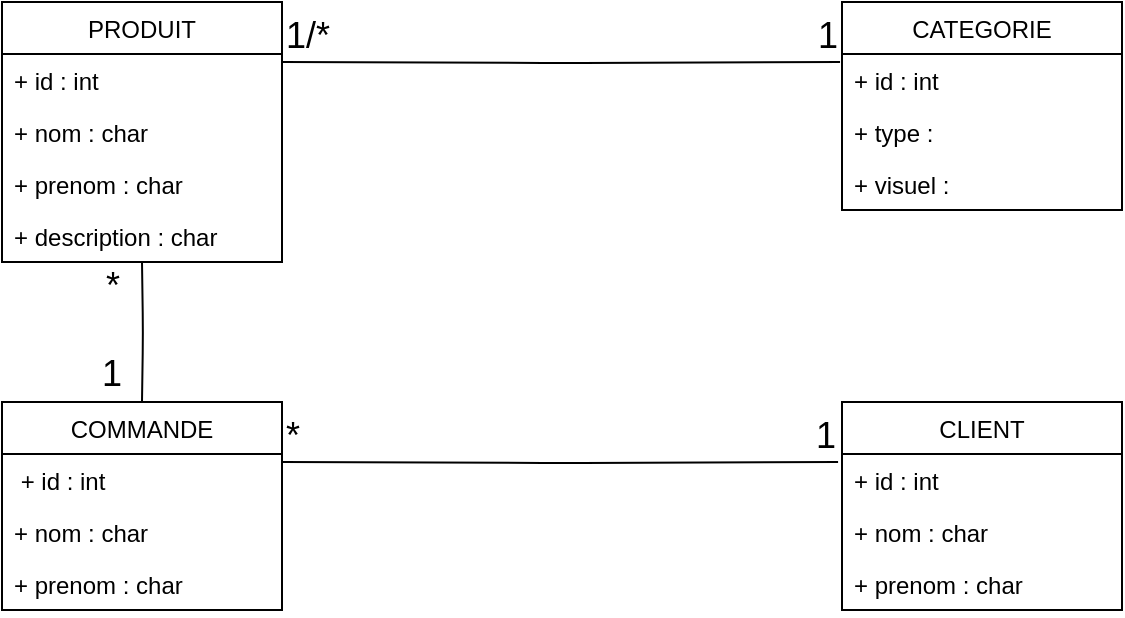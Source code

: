 <mxfile version="13.7.3" type="github">
  <diagram id="hxKLe8-lmR5lqBm9ec5w" name="Page-1">
    <mxGraphModel dx="1422" dy="775" grid="1" gridSize="10" guides="1" tooltips="1" connect="1" arrows="1" fold="1" page="1" pageScale="1" pageWidth="827" pageHeight="1169" background="none" math="0" shadow="0">
      <root>
        <mxCell id="0" />
        <mxCell id="1" parent="0" />
        <mxCell id="iHoyFPO_ZjTq_ncpUgUo-5" value="CATEGORIE" style="swimlane;fontStyle=0;childLayout=stackLayout;horizontal=1;startSize=26;fillColor=none;horizontalStack=0;resizeParent=1;resizeParentMax=0;resizeLast=0;collapsible=1;marginBottom=0;" vertex="1" parent="1">
          <mxGeometry x="540" y="120" width="140" height="104" as="geometry" />
        </mxCell>
        <mxCell id="iHoyFPO_ZjTq_ncpUgUo-6" value="+ id : int" style="text;strokeColor=none;fillColor=none;align=left;verticalAlign=top;spacingLeft=4;spacingRight=4;overflow=hidden;rotatable=0;points=[[0,0.5],[1,0.5]];portConstraint=eastwest;" vertex="1" parent="iHoyFPO_ZjTq_ncpUgUo-5">
          <mxGeometry y="26" width="140" height="26" as="geometry" />
        </mxCell>
        <mxCell id="iHoyFPO_ZjTq_ncpUgUo-7" value="+ type : " style="text;strokeColor=none;fillColor=none;align=left;verticalAlign=top;spacingLeft=4;spacingRight=4;overflow=hidden;rotatable=0;points=[[0,0.5],[1,0.5]];portConstraint=eastwest;" vertex="1" parent="iHoyFPO_ZjTq_ncpUgUo-5">
          <mxGeometry y="52" width="140" height="26" as="geometry" />
        </mxCell>
        <mxCell id="iHoyFPO_ZjTq_ncpUgUo-8" value="+ visuel : " style="text;strokeColor=none;fillColor=none;align=left;verticalAlign=top;spacingLeft=4;spacingRight=4;overflow=hidden;rotatable=0;points=[[0,0.5],[1,0.5]];portConstraint=eastwest;" vertex="1" parent="iHoyFPO_ZjTq_ncpUgUo-5">
          <mxGeometry y="78" width="140" height="26" as="geometry" />
        </mxCell>
        <mxCell id="iHoyFPO_ZjTq_ncpUgUo-13" value="CLIENT" style="swimlane;fontStyle=0;childLayout=stackLayout;horizontal=1;startSize=26;fillColor=none;horizontalStack=0;resizeParent=1;resizeParentMax=0;resizeLast=0;collapsible=1;marginBottom=0;" vertex="1" parent="1">
          <mxGeometry x="540" y="320" width="140" height="104" as="geometry" />
        </mxCell>
        <mxCell id="iHoyFPO_ZjTq_ncpUgUo-14" value="+ id : int" style="text;strokeColor=none;fillColor=none;align=left;verticalAlign=top;spacingLeft=4;spacingRight=4;overflow=hidden;rotatable=0;points=[[0,0.5],[1,0.5]];portConstraint=eastwest;" vertex="1" parent="iHoyFPO_ZjTq_ncpUgUo-13">
          <mxGeometry y="26" width="140" height="26" as="geometry" />
        </mxCell>
        <mxCell id="iHoyFPO_ZjTq_ncpUgUo-15" value="+ nom : char" style="text;strokeColor=none;fillColor=none;align=left;verticalAlign=top;spacingLeft=4;spacingRight=4;overflow=hidden;rotatable=0;points=[[0,0.5],[1,0.5]];portConstraint=eastwest;" vertex="1" parent="iHoyFPO_ZjTq_ncpUgUo-13">
          <mxGeometry y="52" width="140" height="26" as="geometry" />
        </mxCell>
        <mxCell id="iHoyFPO_ZjTq_ncpUgUo-16" value="+ prenom : char" style="text;strokeColor=none;fillColor=none;align=left;verticalAlign=top;spacingLeft=4;spacingRight=4;overflow=hidden;rotatable=0;points=[[0,0.5],[1,0.5]];portConstraint=eastwest;" vertex="1" parent="iHoyFPO_ZjTq_ncpUgUo-13">
          <mxGeometry y="78" width="140" height="26" as="geometry" />
        </mxCell>
        <mxCell id="iHoyFPO_ZjTq_ncpUgUo-1" value="PRODUIT" style="swimlane;fontStyle=0;childLayout=stackLayout;horizontal=1;startSize=26;fillColor=none;horizontalStack=0;resizeParent=1;resizeParentMax=0;resizeLast=0;collapsible=1;marginBottom=0;" vertex="1" parent="1">
          <mxGeometry x="120" y="120" width="140" height="130" as="geometry" />
        </mxCell>
        <mxCell id="iHoyFPO_ZjTq_ncpUgUo-2" value="+ id : int" style="text;strokeColor=none;fillColor=none;align=left;verticalAlign=top;spacingLeft=4;spacingRight=4;overflow=hidden;rotatable=0;points=[[0,0.5],[1,0.5]];portConstraint=eastwest;" vertex="1" parent="iHoyFPO_ZjTq_ncpUgUo-1">
          <mxGeometry y="26" width="140" height="26" as="geometry" />
        </mxCell>
        <mxCell id="iHoyFPO_ZjTq_ncpUgUo-3" value="+ nom : char" style="text;strokeColor=none;fillColor=none;align=left;verticalAlign=top;spacingLeft=4;spacingRight=4;overflow=hidden;rotatable=0;points=[[0,0.5],[1,0.5]];portConstraint=eastwest;" vertex="1" parent="iHoyFPO_ZjTq_ncpUgUo-1">
          <mxGeometry y="52" width="140" height="26" as="geometry" />
        </mxCell>
        <mxCell id="iHoyFPO_ZjTq_ncpUgUo-4" value="+ prenom : char" style="text;strokeColor=none;fillColor=none;align=left;verticalAlign=top;spacingLeft=4;spacingRight=4;overflow=hidden;rotatable=0;points=[[0,0.5],[1,0.5]];portConstraint=eastwest;" vertex="1" parent="iHoyFPO_ZjTq_ncpUgUo-1">
          <mxGeometry y="78" width="140" height="26" as="geometry" />
        </mxCell>
        <mxCell id="iHoyFPO_ZjTq_ncpUgUo-31" value="+ description : char" style="text;strokeColor=none;fillColor=none;align=left;verticalAlign=top;spacingLeft=4;spacingRight=4;overflow=hidden;rotatable=0;points=[[0,0.5],[1,0.5]];portConstraint=eastwest;" vertex="1" parent="iHoyFPO_ZjTq_ncpUgUo-1">
          <mxGeometry y="104" width="140" height="26" as="geometry" />
        </mxCell>
        <mxCell id="iHoyFPO_ZjTq_ncpUgUo-9" value="COMMANDE" style="swimlane;fontStyle=0;childLayout=stackLayout;horizontal=1;startSize=26;fillColor=none;horizontalStack=0;resizeParent=1;resizeParentMax=0;resizeLast=0;collapsible=1;marginBottom=0;" vertex="1" parent="1">
          <mxGeometry x="120" y="320" width="140" height="104" as="geometry" />
        </mxCell>
        <mxCell id="iHoyFPO_ZjTq_ncpUgUo-10" value=" + id : int" style="text;strokeColor=none;fillColor=none;align=left;verticalAlign=top;spacingLeft=4;spacingRight=4;overflow=hidden;rotatable=0;points=[[0,0.5],[1,0.5]];portConstraint=eastwest;" vertex="1" parent="iHoyFPO_ZjTq_ncpUgUo-9">
          <mxGeometry y="26" width="140" height="26" as="geometry" />
        </mxCell>
        <mxCell id="iHoyFPO_ZjTq_ncpUgUo-11" value="+ nom : char" style="text;strokeColor=none;fillColor=none;align=left;verticalAlign=top;spacingLeft=4;spacingRight=4;overflow=hidden;rotatable=0;points=[[0,0.5],[1,0.5]];portConstraint=eastwest;" vertex="1" parent="iHoyFPO_ZjTq_ncpUgUo-9">
          <mxGeometry y="52" width="140" height="26" as="geometry" />
        </mxCell>
        <mxCell id="iHoyFPO_ZjTq_ncpUgUo-12" value="+ prenom : char" style="text;strokeColor=none;fillColor=none;align=left;verticalAlign=top;spacingLeft=4;spacingRight=4;overflow=hidden;rotatable=0;points=[[0,0.5],[1,0.5]];portConstraint=eastwest;" vertex="1" parent="iHoyFPO_ZjTq_ncpUgUo-9">
          <mxGeometry y="78" width="140" height="26" as="geometry" />
        </mxCell>
        <mxCell id="iHoyFPO_ZjTq_ncpUgUo-17" value="" style="endArrow=none;html=1;edgeStyle=orthogonalEdgeStyle;entryX=-0.014;entryY=0.154;entryDx=0;entryDy=0;entryPerimeter=0;" edge="1" parent="1" target="iHoyFPO_ZjTq_ncpUgUo-14">
          <mxGeometry relative="1" as="geometry">
            <mxPoint x="260" y="350" as="sourcePoint" />
            <mxPoint x="420" y="350" as="targetPoint" />
            <Array as="points" />
          </mxGeometry>
        </mxCell>
        <mxCell id="iHoyFPO_ZjTq_ncpUgUo-18" value="&lt;font style=&quot;font-size: 18px&quot;&gt;*&lt;/font&gt;" style="edgeLabel;resizable=0;html=1;align=left;verticalAlign=bottom;" connectable="0" vertex="1" parent="iHoyFPO_ZjTq_ncpUgUo-17">
          <mxGeometry x="-1" relative="1" as="geometry" />
        </mxCell>
        <mxCell id="iHoyFPO_ZjTq_ncpUgUo-19" value="&lt;font style=&quot;font-size: 18px&quot;&gt;1&lt;/font&gt;" style="edgeLabel;resizable=0;html=1;align=right;verticalAlign=bottom;" connectable="0" vertex="1" parent="iHoyFPO_ZjTq_ncpUgUo-17">
          <mxGeometry x="1" relative="1" as="geometry" />
        </mxCell>
        <mxCell id="iHoyFPO_ZjTq_ncpUgUo-20" value="" style="endArrow=none;html=1;edgeStyle=orthogonalEdgeStyle;entryX=-0.007;entryY=0.154;entryDx=0;entryDy=0;entryPerimeter=0;" edge="1" parent="1" target="iHoyFPO_ZjTq_ncpUgUo-6">
          <mxGeometry relative="1" as="geometry">
            <mxPoint x="260" y="150" as="sourcePoint" />
            <mxPoint x="538.04" y="150.004" as="targetPoint" />
            <Array as="points" />
          </mxGeometry>
        </mxCell>
        <mxCell id="iHoyFPO_ZjTq_ncpUgUo-21" value="&lt;font style=&quot;font-size: 18px&quot;&gt;1/*&lt;/font&gt;" style="edgeLabel;resizable=0;html=1;align=left;verticalAlign=bottom;" connectable="0" vertex="1" parent="iHoyFPO_ZjTq_ncpUgUo-20">
          <mxGeometry x="-1" relative="1" as="geometry" />
        </mxCell>
        <mxCell id="iHoyFPO_ZjTq_ncpUgUo-22" value="&lt;font style=&quot;font-size: 18px&quot;&gt;1&lt;/font&gt;" style="edgeLabel;resizable=0;html=1;align=right;verticalAlign=bottom;" connectable="0" vertex="1" parent="iHoyFPO_ZjTq_ncpUgUo-20">
          <mxGeometry x="1" relative="1" as="geometry" />
        </mxCell>
        <mxCell id="iHoyFPO_ZjTq_ncpUgUo-26" value="" style="endArrow=none;html=1;edgeStyle=orthogonalEdgeStyle;entryX=0.5;entryY=0;entryDx=0;entryDy=0;" edge="1" parent="1" target="iHoyFPO_ZjTq_ncpUgUo-9">
          <mxGeometry relative="1" as="geometry">
            <mxPoint x="190" y="250" as="sourcePoint" />
            <mxPoint x="193" y="300" as="targetPoint" />
          </mxGeometry>
        </mxCell>
        <mxCell id="iHoyFPO_ZjTq_ncpUgUo-27" value="*" style="edgeLabel;resizable=0;html=1;align=left;verticalAlign=bottom;fontSize=18;" connectable="0" vertex="1" parent="iHoyFPO_ZjTq_ncpUgUo-26">
          <mxGeometry x="-1" relative="1" as="geometry">
            <mxPoint x="-20" y="25" as="offset" />
          </mxGeometry>
        </mxCell>
        <mxCell id="iHoyFPO_ZjTq_ncpUgUo-28" value="1" style="edgeLabel;resizable=0;html=1;align=right;verticalAlign=bottom;fontSize=18;" connectable="0" vertex="1" parent="iHoyFPO_ZjTq_ncpUgUo-26">
          <mxGeometry x="1" relative="1" as="geometry">
            <mxPoint x="-10" as="offset" />
          </mxGeometry>
        </mxCell>
      </root>
    </mxGraphModel>
  </diagram>
</mxfile>

